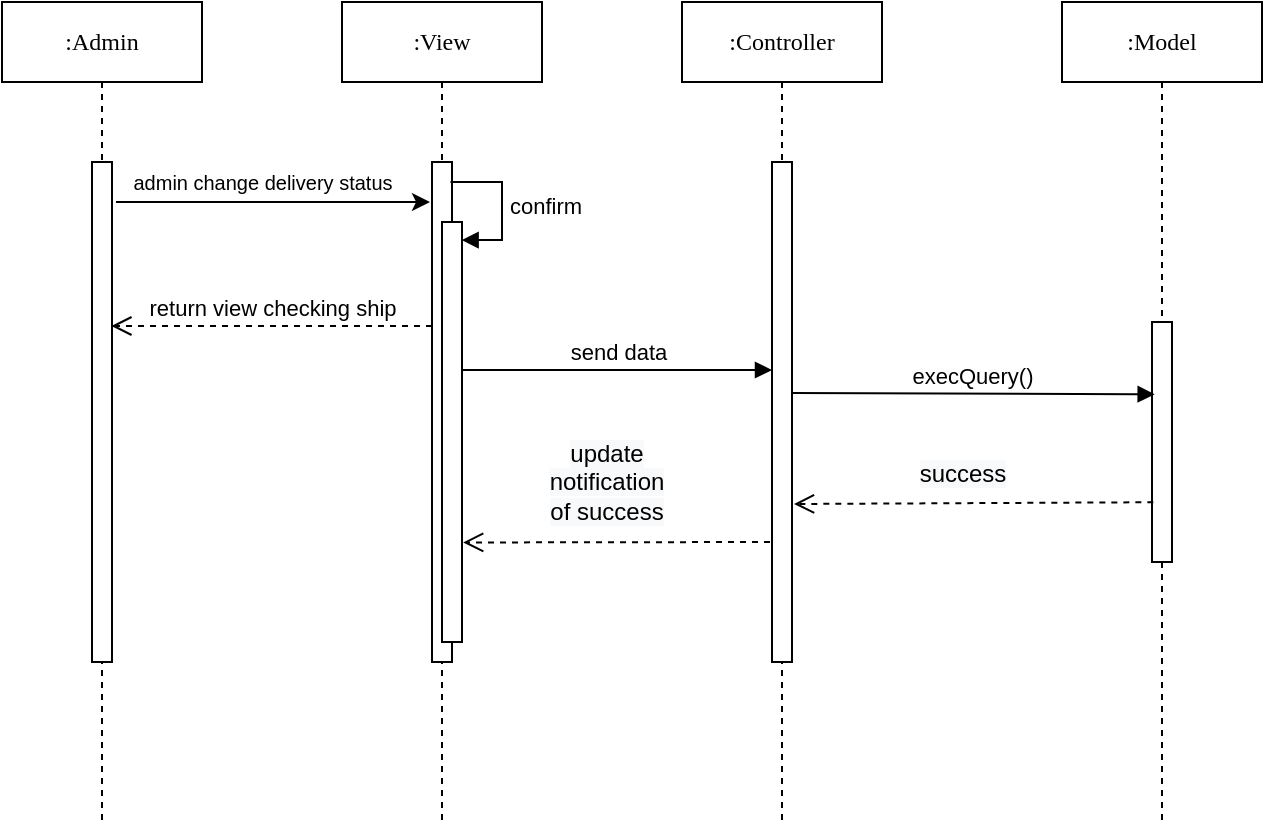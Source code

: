 <mxfile version="12.4.1" type="google" pages="1"><diagram id="VZVRDg5O8IZb-ciY5GkW" name="Page-1"><mxGraphModel dx="1024" dy="560" grid="1" gridSize="10" guides="1" tooltips="1" connect="1" arrows="1" fold="1" page="1" pageScale="1" pageWidth="827" pageHeight="1169" math="0" shadow="0"><root><mxCell id="0"/><mxCell id="1" parent="0"/><mxCell id="gjP4rD36AbWzMsV9RAQj-1" value=":Controller" style="shape=umlLifeline;perimeter=lifelinePerimeter;whiteSpace=wrap;html=1;container=1;collapsible=0;recursiveResize=0;outlineConnect=0;rounded=0;shadow=0;comic=0;labelBackgroundColor=none;strokeWidth=1;fontFamily=Verdana;fontSize=12;align=center;" vertex="1" parent="1"><mxGeometry x="500" y="90" width="100" height="410" as="geometry"/></mxCell><mxCell id="gjP4rD36AbWzMsV9RAQj-2" value="" style="html=1;points=[];perimeter=orthogonalPerimeter;rounded=0;shadow=0;comic=0;labelBackgroundColor=none;strokeWidth=1;fontFamily=Verdana;fontSize=12;align=center;" vertex="1" parent="gjP4rD36AbWzMsV9RAQj-1"><mxGeometry x="45" y="80" width="10" height="250" as="geometry"/></mxCell><mxCell id="gjP4rD36AbWzMsV9RAQj-3" value=":Model" style="shape=umlLifeline;perimeter=lifelinePerimeter;whiteSpace=wrap;html=1;container=1;collapsible=0;recursiveResize=0;outlineConnect=0;rounded=0;shadow=0;comic=0;labelBackgroundColor=none;strokeWidth=1;fontFamily=Verdana;fontSize=12;align=center;" vertex="1" parent="1"><mxGeometry x="690" y="90" width="100" height="410" as="geometry"/></mxCell><mxCell id="gjP4rD36AbWzMsV9RAQj-4" value="" style="html=1;points=[];perimeter=orthogonalPerimeter;rounded=0;shadow=0;comic=0;labelBackgroundColor=none;strokeWidth=1;fontFamily=Verdana;fontSize=12;align=center;" vertex="1" parent="gjP4rD36AbWzMsV9RAQj-3"><mxGeometry x="45" y="160" width="10" height="120" as="geometry"/></mxCell><mxCell id="gjP4rD36AbWzMsV9RAQj-5" value=":View" style="shape=umlLifeline;perimeter=lifelinePerimeter;whiteSpace=wrap;html=1;container=1;collapsible=0;recursiveResize=0;outlineConnect=0;rounded=0;shadow=0;comic=0;labelBackgroundColor=none;strokeWidth=1;fontFamily=Verdana;fontSize=12;align=center;" vertex="1" parent="1"><mxGeometry x="330" y="90" width="100" height="410" as="geometry"/></mxCell><mxCell id="gjP4rD36AbWzMsV9RAQj-6" value="" style="html=1;points=[];perimeter=orthogonalPerimeter;rounded=0;shadow=0;comic=0;labelBackgroundColor=none;strokeWidth=1;fontFamily=Verdana;fontSize=12;align=center;" vertex="1" parent="gjP4rD36AbWzMsV9RAQj-5"><mxGeometry x="45" y="80" width="10" height="250" as="geometry"/></mxCell><mxCell id="gjP4rD36AbWzMsV9RAQj-9" value=":Admin" style="shape=umlLifeline;perimeter=lifelinePerimeter;whiteSpace=wrap;html=1;container=1;collapsible=0;recursiveResize=0;outlineConnect=0;rounded=0;shadow=0;comic=0;labelBackgroundColor=none;strokeWidth=1;fontFamily=Verdana;fontSize=12;align=center;" vertex="1" parent="1"><mxGeometry x="160" y="90" width="100" height="410" as="geometry"/></mxCell><mxCell id="gjP4rD36AbWzMsV9RAQj-10" value="" style="html=1;points=[];perimeter=orthogonalPerimeter;rounded=0;shadow=0;comic=0;labelBackgroundColor=none;strokeWidth=1;fontFamily=Verdana;fontSize=12;align=center;" vertex="1" parent="gjP4rD36AbWzMsV9RAQj-9"><mxGeometry x="45" y="80" width="10" height="250" as="geometry"/></mxCell><mxCell id="gjP4rD36AbWzMsV9RAQj-11" value="" style="endArrow=classic;html=1;" edge="1" parent="1"><mxGeometry width="50" height="50" relative="1" as="geometry"><mxPoint x="217" y="190" as="sourcePoint"/><mxPoint x="374" y="190" as="targetPoint"/><Array as="points"/></mxGeometry></mxCell><mxCell id="gjP4rD36AbWzMsV9RAQj-34" value="admin change delivery status" style="text;html=1;align=center;verticalAlign=middle;resizable=0;points=[];;labelBackgroundColor=#ffffff;fontSize=10;" vertex="1" connectable="0" parent="gjP4rD36AbWzMsV9RAQj-11"><mxGeometry x="-0.214" relative="1" as="geometry"><mxPoint x="11.5" y="-10" as="offset"/></mxGeometry></mxCell><mxCell id="gjP4rD36AbWzMsV9RAQj-13" value="&lt;span style=&quot;font-size: 12px ; white-space: normal ; background-color: rgb(248 , 249 , 250)&quot;&gt;update notification of success&lt;/span&gt;" style="html=1;verticalAlign=bottom;endArrow=open;dashed=1;endSize=8;entryX=1.057;entryY=0.939;entryDx=0;entryDy=0;entryPerimeter=0;" edge="1" parent="1"><mxGeometry x="0.065" y="-6" relative="1" as="geometry"><mxPoint x="544" y="360" as="sourcePoint"/><mxPoint x="390.57" y="360.24" as="targetPoint"/><mxPoint as="offset"/></mxGeometry></mxCell><mxCell id="gjP4rD36AbWzMsV9RAQj-16" value="return view checking ship" style="html=1;verticalAlign=bottom;endArrow=open;dashed=1;endSize=8;entryX=0.967;entryY=0.328;entryDx=0;entryDy=0;entryPerimeter=0;" edge="1" parent="1" target="gjP4rD36AbWzMsV9RAQj-10"><mxGeometry relative="1" as="geometry"><mxPoint x="375" y="252" as="sourcePoint"/><mxPoint x="-140" y="190" as="targetPoint"/></mxGeometry></mxCell><mxCell id="gjP4rD36AbWzMsV9RAQj-17" value="execQuery()" style="html=1;verticalAlign=bottom;endArrow=block;exitX=1;exitY=0.462;exitDx=0;exitDy=0;exitPerimeter=0;entryX=0.133;entryY=0.301;entryDx=0;entryDy=0;entryPerimeter=0;" edge="1" parent="1" source="gjP4rD36AbWzMsV9RAQj-2" target="gjP4rD36AbWzMsV9RAQj-4"><mxGeometry width="80" relative="1" as="geometry"><mxPoint x="560" y="260" as="sourcePoint"/><mxPoint x="739" y="260" as="targetPoint"/></mxGeometry></mxCell><mxCell id="gjP4rD36AbWzMsV9RAQj-18" value="send data" style="html=1;verticalAlign=bottom;endArrow=block;exitX=1;exitY=0.4;exitDx=0;exitDy=0;exitPerimeter=0;" edge="1" parent="1" target="gjP4rD36AbWzMsV9RAQj-2"><mxGeometry width="80" relative="1" as="geometry"><mxPoint x="390" y="274" as="sourcePoint"/><mxPoint x="470" y="360" as="targetPoint"/></mxGeometry></mxCell><mxCell id="gjP4rD36AbWzMsV9RAQj-19" value="&lt;span style=&quot;font-size: 12px ; white-space: normal ; background-color: rgb(248 , 249 , 250)&quot;&gt;success&lt;/span&gt;" style="html=1;verticalAlign=bottom;endArrow=open;dashed=1;endSize=8;exitX=0.067;exitY=0.751;exitDx=0;exitDy=0;exitPerimeter=0;" edge="1" parent="1" source="gjP4rD36AbWzMsV9RAQj-4"><mxGeometry x="0.065" y="-6" relative="1" as="geometry"><mxPoint x="730" y="410" as="sourcePoint"/><mxPoint x="556" y="341" as="targetPoint"/><mxPoint as="offset"/></mxGeometry></mxCell><mxCell id="gjP4rD36AbWzMsV9RAQj-22" value="" style="html=1;points=[];perimeter=orthogonalPerimeter;rounded=0;" vertex="1" parent="1"><mxGeometry x="380" y="200" width="10" height="210" as="geometry"/></mxCell><mxCell id="gjP4rD36AbWzMsV9RAQj-25" value="confirm" style="edgeStyle=orthogonalEdgeStyle;html=1;align=left;spacingLeft=2;endArrow=block;rounded=0;entryX=0.981;entryY=0.043;entryDx=0;entryDy=0;entryPerimeter=0;exitX=0.923;exitY=0.04;exitDx=0;exitDy=0;exitPerimeter=0;" edge="1" target="gjP4rD36AbWzMsV9RAQj-22" parent="1" source="gjP4rD36AbWzMsV9RAQj-6"><mxGeometry relative="1" as="geometry"><mxPoint x="400" y="150" as="sourcePoint"/><Array as="points"><mxPoint x="410" y="180"/><mxPoint x="410" y="209"/></Array><mxPoint x="385.143" y="169.857" as="targetPoint"/></mxGeometry></mxCell></root></mxGraphModel></diagram></mxfile>